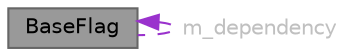 digraph "BaseFlag"
{
 // LATEX_PDF_SIZE
  bgcolor="transparent";
  edge [fontname=Helvetica,fontsize=10,labelfontname=Helvetica,labelfontsize=10];
  node [fontname=Helvetica,fontsize=10,shape=box,height=0.2,width=0.4];
  Node1 [id="Node000001",label="BaseFlag",height=0.2,width=0.4,color="gray40", fillcolor="grey60", style="filled", fontcolor="black",tooltip="Abstract base class for command-line flags."];
  Node1 -> Node1 [id="edge2_Node000001_Node000001",dir="back",color="darkorchid3",style="dashed",tooltip=" ",label=<<TABLE CELLBORDER="0" BORDER="0"><TR><TD VALIGN="top" ALIGN="LEFT" CELLPADDING="1" CELLSPACING="0">m_dependency</TD></TR>
</TABLE>> ,fontcolor="grey" ];
}
